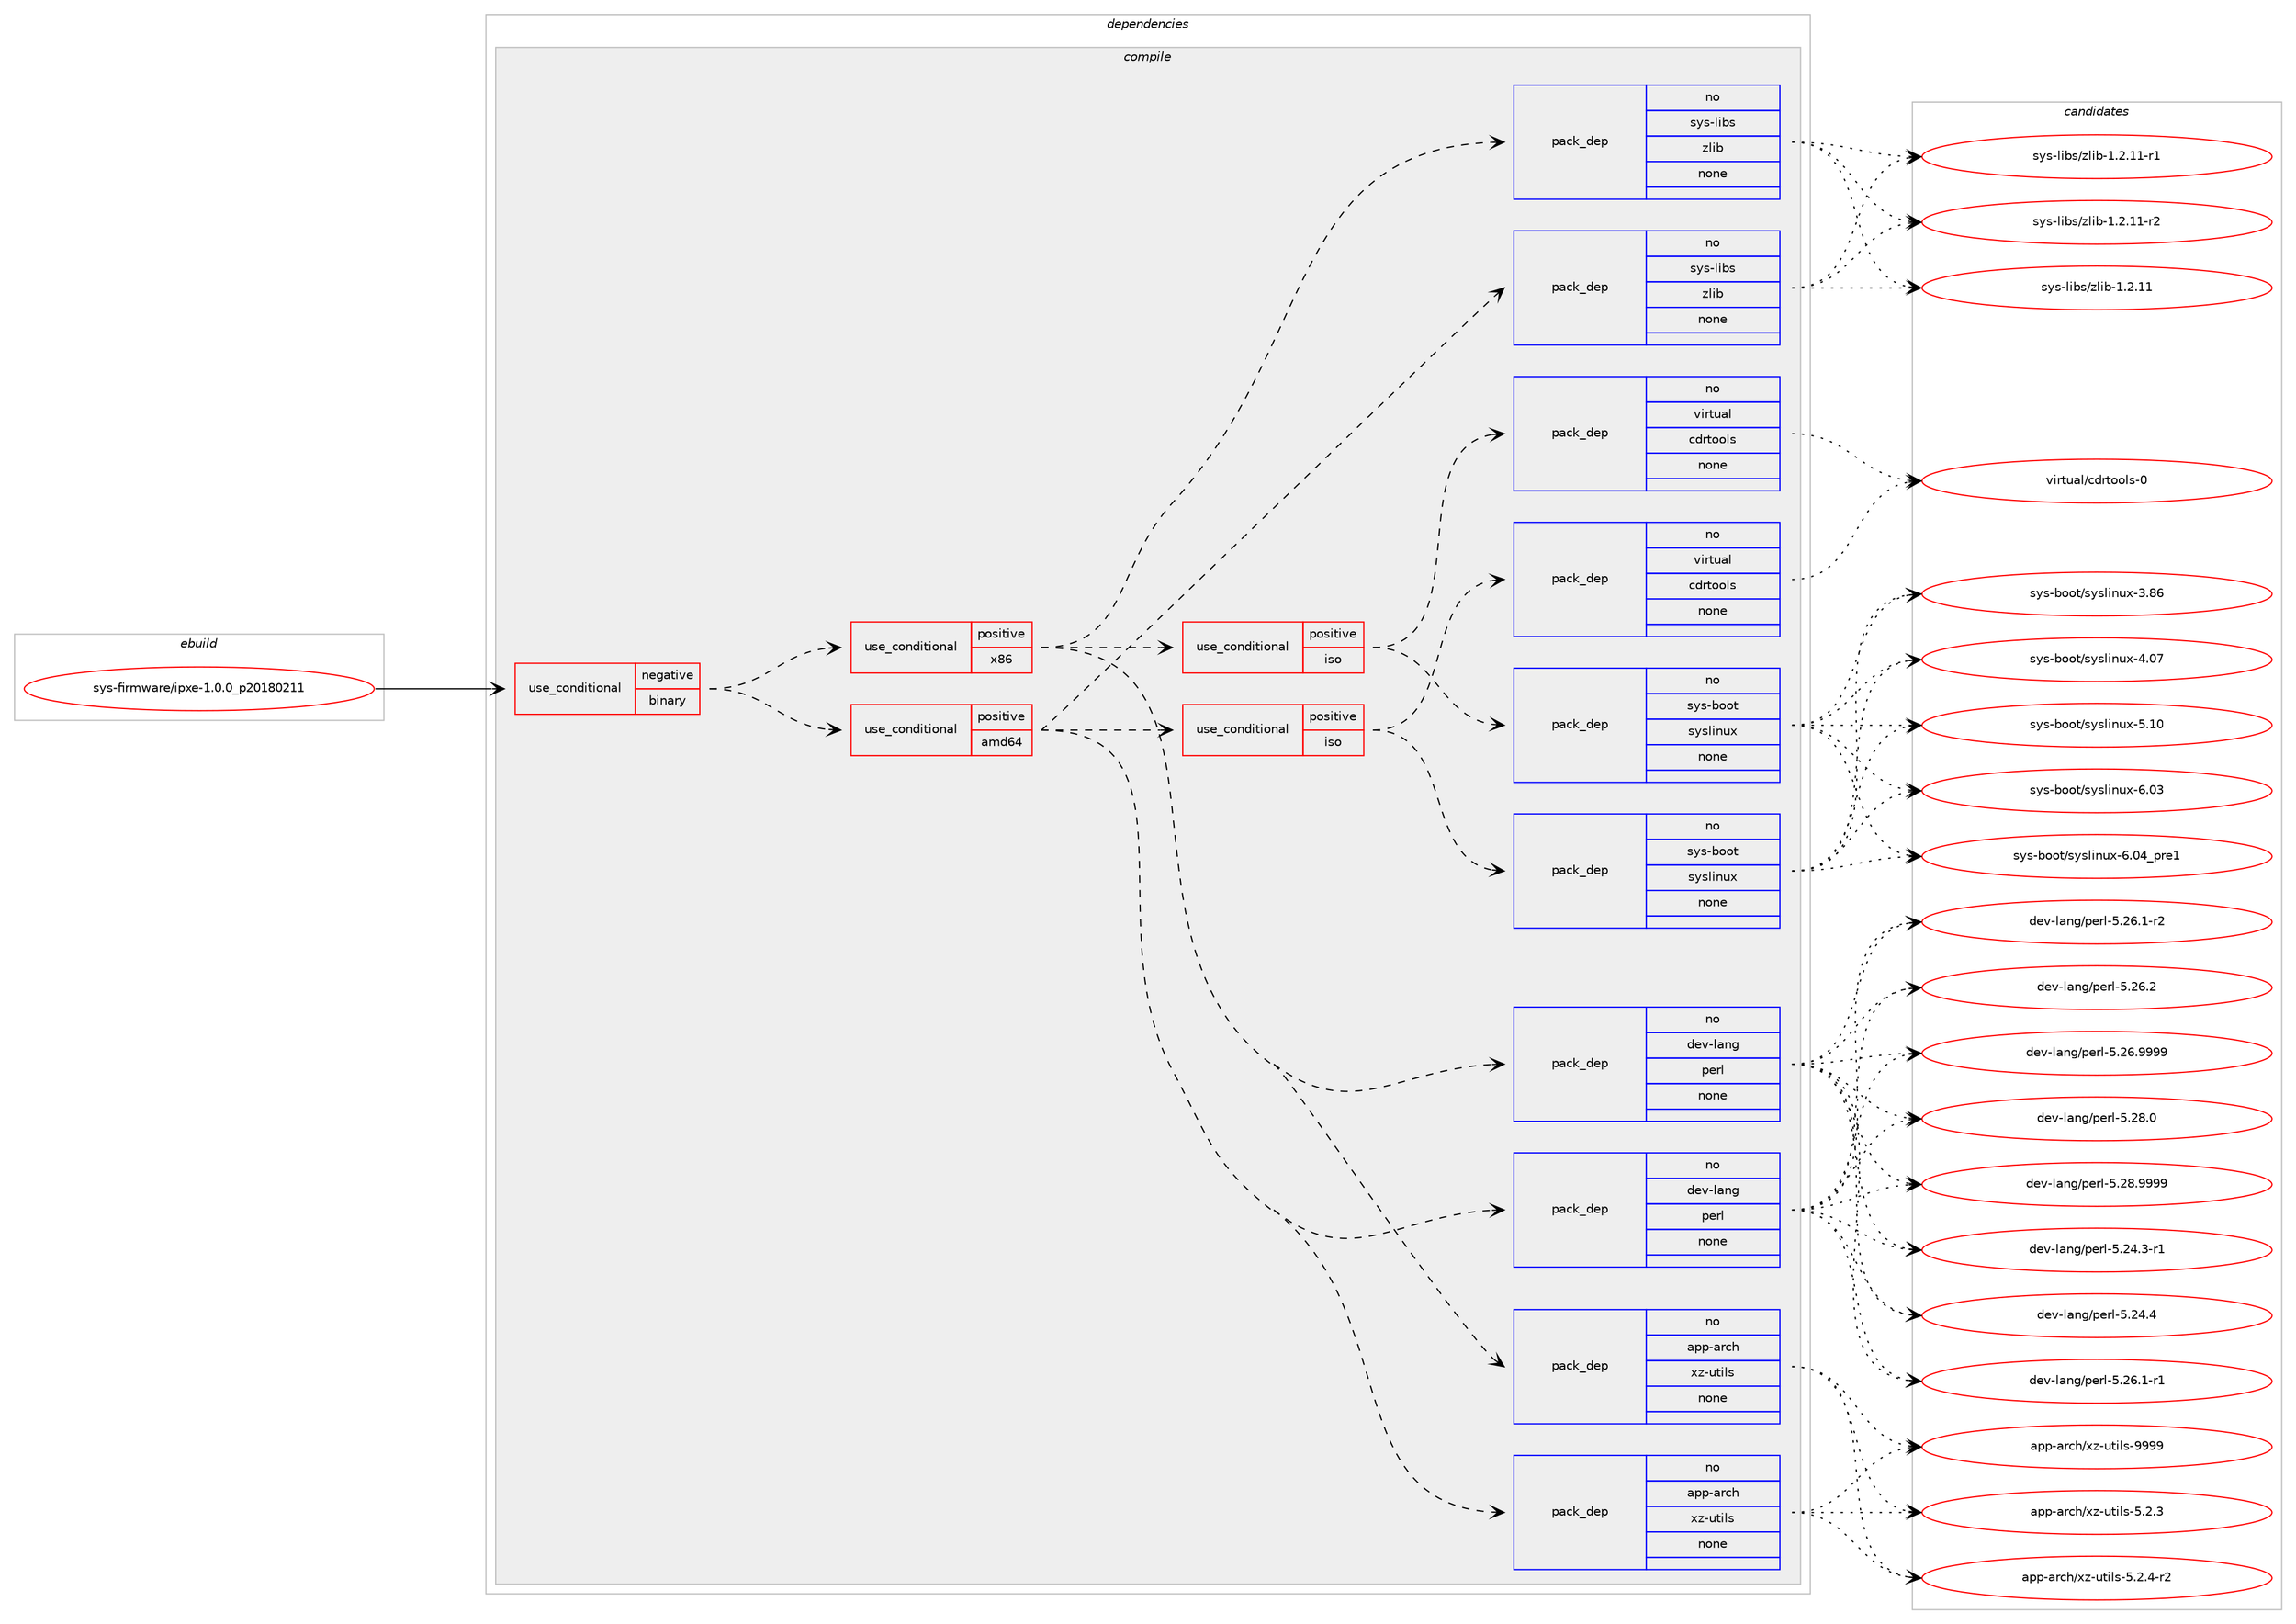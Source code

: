 digraph prolog {

# *************
# Graph options
# *************

newrank=true;
concentrate=true;
compound=true;
graph [rankdir=LR,fontname=Helvetica,fontsize=10,ranksep=1.5];#, ranksep=2.5, nodesep=0.2];
edge  [arrowhead=vee];
node  [fontname=Helvetica,fontsize=10];

# **********
# The ebuild
# **********

subgraph cluster_leftcol {
color=gray;
rank=same;
label=<<i>ebuild</i>>;
id [label="sys-firmware/ipxe-1.0.0_p20180211", color=red, width=4, href="../sys-firmware/ipxe-1.0.0_p20180211.svg"];
}

# ****************
# The dependencies
# ****************

subgraph cluster_midcol {
color=gray;
label=<<i>dependencies</i>>;
subgraph cluster_compile {
fillcolor="#eeeeee";
style=filled;
label=<<i>compile</i>>;
subgraph cond460211 {
dependency1730374 [label=<<TABLE BORDER="0" CELLBORDER="1" CELLSPACING="0" CELLPADDING="4"><TR><TD ROWSPAN="3" CELLPADDING="10">use_conditional</TD></TR><TR><TD>negative</TD></TR><TR><TD>binary</TD></TR></TABLE>>, shape=none, color=red];
subgraph cond460212 {
dependency1730375 [label=<<TABLE BORDER="0" CELLBORDER="1" CELLSPACING="0" CELLPADDING="4"><TR><TD ROWSPAN="3" CELLPADDING="10">use_conditional</TD></TR><TR><TD>positive</TD></TR><TR><TD>amd64</TD></TR></TABLE>>, shape=none, color=red];
subgraph pack1241760 {
dependency1730376 [label=<<TABLE BORDER="0" CELLBORDER="1" CELLSPACING="0" CELLPADDING="4" WIDTH="220"><TR><TD ROWSPAN="6" CELLPADDING="30">pack_dep</TD></TR><TR><TD WIDTH="110">no</TD></TR><TR><TD>app-arch</TD></TR><TR><TD>xz-utils</TD></TR><TR><TD>none</TD></TR><TR><TD></TD></TR></TABLE>>, shape=none, color=blue];
}
dependency1730375:e -> dependency1730376:w [weight=20,style="dashed",arrowhead="vee"];
subgraph pack1241761 {
dependency1730377 [label=<<TABLE BORDER="0" CELLBORDER="1" CELLSPACING="0" CELLPADDING="4" WIDTH="220"><TR><TD ROWSPAN="6" CELLPADDING="30">pack_dep</TD></TR><TR><TD WIDTH="110">no</TD></TR><TR><TD>dev-lang</TD></TR><TR><TD>perl</TD></TR><TR><TD>none</TD></TR><TR><TD></TD></TR></TABLE>>, shape=none, color=blue];
}
dependency1730375:e -> dependency1730377:w [weight=20,style="dashed",arrowhead="vee"];
subgraph pack1241762 {
dependency1730378 [label=<<TABLE BORDER="0" CELLBORDER="1" CELLSPACING="0" CELLPADDING="4" WIDTH="220"><TR><TD ROWSPAN="6" CELLPADDING="30">pack_dep</TD></TR><TR><TD WIDTH="110">no</TD></TR><TR><TD>sys-libs</TD></TR><TR><TD>zlib</TD></TR><TR><TD>none</TD></TR><TR><TD></TD></TR></TABLE>>, shape=none, color=blue];
}
dependency1730375:e -> dependency1730378:w [weight=20,style="dashed",arrowhead="vee"];
subgraph cond460213 {
dependency1730379 [label=<<TABLE BORDER="0" CELLBORDER="1" CELLSPACING="0" CELLPADDING="4"><TR><TD ROWSPAN="3" CELLPADDING="10">use_conditional</TD></TR><TR><TD>positive</TD></TR><TR><TD>iso</TD></TR></TABLE>>, shape=none, color=red];
subgraph pack1241763 {
dependency1730380 [label=<<TABLE BORDER="0" CELLBORDER="1" CELLSPACING="0" CELLPADDING="4" WIDTH="220"><TR><TD ROWSPAN="6" CELLPADDING="30">pack_dep</TD></TR><TR><TD WIDTH="110">no</TD></TR><TR><TD>sys-boot</TD></TR><TR><TD>syslinux</TD></TR><TR><TD>none</TD></TR><TR><TD></TD></TR></TABLE>>, shape=none, color=blue];
}
dependency1730379:e -> dependency1730380:w [weight=20,style="dashed",arrowhead="vee"];
subgraph pack1241764 {
dependency1730381 [label=<<TABLE BORDER="0" CELLBORDER="1" CELLSPACING="0" CELLPADDING="4" WIDTH="220"><TR><TD ROWSPAN="6" CELLPADDING="30">pack_dep</TD></TR><TR><TD WIDTH="110">no</TD></TR><TR><TD>virtual</TD></TR><TR><TD>cdrtools</TD></TR><TR><TD>none</TD></TR><TR><TD></TD></TR></TABLE>>, shape=none, color=blue];
}
dependency1730379:e -> dependency1730381:w [weight=20,style="dashed",arrowhead="vee"];
}
dependency1730375:e -> dependency1730379:w [weight=20,style="dashed",arrowhead="vee"];
}
dependency1730374:e -> dependency1730375:w [weight=20,style="dashed",arrowhead="vee"];
subgraph cond460214 {
dependency1730382 [label=<<TABLE BORDER="0" CELLBORDER="1" CELLSPACING="0" CELLPADDING="4"><TR><TD ROWSPAN="3" CELLPADDING="10">use_conditional</TD></TR><TR><TD>positive</TD></TR><TR><TD>x86</TD></TR></TABLE>>, shape=none, color=red];
subgraph pack1241765 {
dependency1730383 [label=<<TABLE BORDER="0" CELLBORDER="1" CELLSPACING="0" CELLPADDING="4" WIDTH="220"><TR><TD ROWSPAN="6" CELLPADDING="30">pack_dep</TD></TR><TR><TD WIDTH="110">no</TD></TR><TR><TD>app-arch</TD></TR><TR><TD>xz-utils</TD></TR><TR><TD>none</TD></TR><TR><TD></TD></TR></TABLE>>, shape=none, color=blue];
}
dependency1730382:e -> dependency1730383:w [weight=20,style="dashed",arrowhead="vee"];
subgraph pack1241766 {
dependency1730384 [label=<<TABLE BORDER="0" CELLBORDER="1" CELLSPACING="0" CELLPADDING="4" WIDTH="220"><TR><TD ROWSPAN="6" CELLPADDING="30">pack_dep</TD></TR><TR><TD WIDTH="110">no</TD></TR><TR><TD>dev-lang</TD></TR><TR><TD>perl</TD></TR><TR><TD>none</TD></TR><TR><TD></TD></TR></TABLE>>, shape=none, color=blue];
}
dependency1730382:e -> dependency1730384:w [weight=20,style="dashed",arrowhead="vee"];
subgraph pack1241767 {
dependency1730385 [label=<<TABLE BORDER="0" CELLBORDER="1" CELLSPACING="0" CELLPADDING="4" WIDTH="220"><TR><TD ROWSPAN="6" CELLPADDING="30">pack_dep</TD></TR><TR><TD WIDTH="110">no</TD></TR><TR><TD>sys-libs</TD></TR><TR><TD>zlib</TD></TR><TR><TD>none</TD></TR><TR><TD></TD></TR></TABLE>>, shape=none, color=blue];
}
dependency1730382:e -> dependency1730385:w [weight=20,style="dashed",arrowhead="vee"];
subgraph cond460215 {
dependency1730386 [label=<<TABLE BORDER="0" CELLBORDER="1" CELLSPACING="0" CELLPADDING="4"><TR><TD ROWSPAN="3" CELLPADDING="10">use_conditional</TD></TR><TR><TD>positive</TD></TR><TR><TD>iso</TD></TR></TABLE>>, shape=none, color=red];
subgraph pack1241768 {
dependency1730387 [label=<<TABLE BORDER="0" CELLBORDER="1" CELLSPACING="0" CELLPADDING="4" WIDTH="220"><TR><TD ROWSPAN="6" CELLPADDING="30">pack_dep</TD></TR><TR><TD WIDTH="110">no</TD></TR><TR><TD>sys-boot</TD></TR><TR><TD>syslinux</TD></TR><TR><TD>none</TD></TR><TR><TD></TD></TR></TABLE>>, shape=none, color=blue];
}
dependency1730386:e -> dependency1730387:w [weight=20,style="dashed",arrowhead="vee"];
subgraph pack1241769 {
dependency1730388 [label=<<TABLE BORDER="0" CELLBORDER="1" CELLSPACING="0" CELLPADDING="4" WIDTH="220"><TR><TD ROWSPAN="6" CELLPADDING="30">pack_dep</TD></TR><TR><TD WIDTH="110">no</TD></TR><TR><TD>virtual</TD></TR><TR><TD>cdrtools</TD></TR><TR><TD>none</TD></TR><TR><TD></TD></TR></TABLE>>, shape=none, color=blue];
}
dependency1730386:e -> dependency1730388:w [weight=20,style="dashed",arrowhead="vee"];
}
dependency1730382:e -> dependency1730386:w [weight=20,style="dashed",arrowhead="vee"];
}
dependency1730374:e -> dependency1730382:w [weight=20,style="dashed",arrowhead="vee"];
}
id:e -> dependency1730374:w [weight=20,style="solid",arrowhead="vee"];
}
subgraph cluster_compileandrun {
fillcolor="#eeeeee";
style=filled;
label=<<i>compile and run</i>>;
}
subgraph cluster_run {
fillcolor="#eeeeee";
style=filled;
label=<<i>run</i>>;
}
}

# **************
# The candidates
# **************

subgraph cluster_choices {
rank=same;
color=gray;
label=<<i>candidates</i>>;

subgraph choice1241760 {
color=black;
nodesep=1;
choice971121124597114991044712012245117116105108115455346504651 [label="app-arch/xz-utils-5.2.3", color=red, width=4,href="../app-arch/xz-utils-5.2.3.svg"];
choice9711211245971149910447120122451171161051081154553465046524511450 [label="app-arch/xz-utils-5.2.4-r2", color=red, width=4,href="../app-arch/xz-utils-5.2.4-r2.svg"];
choice9711211245971149910447120122451171161051081154557575757 [label="app-arch/xz-utils-9999", color=red, width=4,href="../app-arch/xz-utils-9999.svg"];
dependency1730376:e -> choice971121124597114991044712012245117116105108115455346504651:w [style=dotted,weight="100"];
dependency1730376:e -> choice9711211245971149910447120122451171161051081154553465046524511450:w [style=dotted,weight="100"];
dependency1730376:e -> choice9711211245971149910447120122451171161051081154557575757:w [style=dotted,weight="100"];
}
subgraph choice1241761 {
color=black;
nodesep=1;
choice100101118451089711010347112101114108455346505246514511449 [label="dev-lang/perl-5.24.3-r1", color=red, width=4,href="../dev-lang/perl-5.24.3-r1.svg"];
choice10010111845108971101034711210111410845534650524652 [label="dev-lang/perl-5.24.4", color=red, width=4,href="../dev-lang/perl-5.24.4.svg"];
choice100101118451089711010347112101114108455346505446494511449 [label="dev-lang/perl-5.26.1-r1", color=red, width=4,href="../dev-lang/perl-5.26.1-r1.svg"];
choice100101118451089711010347112101114108455346505446494511450 [label="dev-lang/perl-5.26.1-r2", color=red, width=4,href="../dev-lang/perl-5.26.1-r2.svg"];
choice10010111845108971101034711210111410845534650544650 [label="dev-lang/perl-5.26.2", color=red, width=4,href="../dev-lang/perl-5.26.2.svg"];
choice10010111845108971101034711210111410845534650544657575757 [label="dev-lang/perl-5.26.9999", color=red, width=4,href="../dev-lang/perl-5.26.9999.svg"];
choice10010111845108971101034711210111410845534650564648 [label="dev-lang/perl-5.28.0", color=red, width=4,href="../dev-lang/perl-5.28.0.svg"];
choice10010111845108971101034711210111410845534650564657575757 [label="dev-lang/perl-5.28.9999", color=red, width=4,href="../dev-lang/perl-5.28.9999.svg"];
dependency1730377:e -> choice100101118451089711010347112101114108455346505246514511449:w [style=dotted,weight="100"];
dependency1730377:e -> choice10010111845108971101034711210111410845534650524652:w [style=dotted,weight="100"];
dependency1730377:e -> choice100101118451089711010347112101114108455346505446494511449:w [style=dotted,weight="100"];
dependency1730377:e -> choice100101118451089711010347112101114108455346505446494511450:w [style=dotted,weight="100"];
dependency1730377:e -> choice10010111845108971101034711210111410845534650544650:w [style=dotted,weight="100"];
dependency1730377:e -> choice10010111845108971101034711210111410845534650544657575757:w [style=dotted,weight="100"];
dependency1730377:e -> choice10010111845108971101034711210111410845534650564648:w [style=dotted,weight="100"];
dependency1730377:e -> choice10010111845108971101034711210111410845534650564657575757:w [style=dotted,weight="100"];
}
subgraph choice1241762 {
color=black;
nodesep=1;
choice1151211154510810598115471221081059845494650464949 [label="sys-libs/zlib-1.2.11", color=red, width=4,href="../sys-libs/zlib-1.2.11.svg"];
choice11512111545108105981154712210810598454946504649494511449 [label="sys-libs/zlib-1.2.11-r1", color=red, width=4,href="../sys-libs/zlib-1.2.11-r1.svg"];
choice11512111545108105981154712210810598454946504649494511450 [label="sys-libs/zlib-1.2.11-r2", color=red, width=4,href="../sys-libs/zlib-1.2.11-r2.svg"];
dependency1730378:e -> choice1151211154510810598115471221081059845494650464949:w [style=dotted,weight="100"];
dependency1730378:e -> choice11512111545108105981154712210810598454946504649494511449:w [style=dotted,weight="100"];
dependency1730378:e -> choice11512111545108105981154712210810598454946504649494511450:w [style=dotted,weight="100"];
}
subgraph choice1241763 {
color=black;
nodesep=1;
choice1151211154598111111116471151211151081051101171204551465654 [label="sys-boot/syslinux-3.86", color=red, width=4,href="../sys-boot/syslinux-3.86.svg"];
choice1151211154598111111116471151211151081051101171204552464855 [label="sys-boot/syslinux-4.07", color=red, width=4,href="../sys-boot/syslinux-4.07.svg"];
choice1151211154598111111116471151211151081051101171204553464948 [label="sys-boot/syslinux-5.10", color=red, width=4,href="../sys-boot/syslinux-5.10.svg"];
choice1151211154598111111116471151211151081051101171204554464851 [label="sys-boot/syslinux-6.03", color=red, width=4,href="../sys-boot/syslinux-6.03.svg"];
choice11512111545981111111164711512111510810511011712045544648529511211410149 [label="sys-boot/syslinux-6.04_pre1", color=red, width=4,href="../sys-boot/syslinux-6.04_pre1.svg"];
dependency1730380:e -> choice1151211154598111111116471151211151081051101171204551465654:w [style=dotted,weight="100"];
dependency1730380:e -> choice1151211154598111111116471151211151081051101171204552464855:w [style=dotted,weight="100"];
dependency1730380:e -> choice1151211154598111111116471151211151081051101171204553464948:w [style=dotted,weight="100"];
dependency1730380:e -> choice1151211154598111111116471151211151081051101171204554464851:w [style=dotted,weight="100"];
dependency1730380:e -> choice11512111545981111111164711512111510810511011712045544648529511211410149:w [style=dotted,weight="100"];
}
subgraph choice1241764 {
color=black;
nodesep=1;
choice1181051141161179710847991001141161111111081154548 [label="virtual/cdrtools-0", color=red, width=4,href="../virtual/cdrtools-0.svg"];
dependency1730381:e -> choice1181051141161179710847991001141161111111081154548:w [style=dotted,weight="100"];
}
subgraph choice1241765 {
color=black;
nodesep=1;
choice971121124597114991044712012245117116105108115455346504651 [label="app-arch/xz-utils-5.2.3", color=red, width=4,href="../app-arch/xz-utils-5.2.3.svg"];
choice9711211245971149910447120122451171161051081154553465046524511450 [label="app-arch/xz-utils-5.2.4-r2", color=red, width=4,href="../app-arch/xz-utils-5.2.4-r2.svg"];
choice9711211245971149910447120122451171161051081154557575757 [label="app-arch/xz-utils-9999", color=red, width=4,href="../app-arch/xz-utils-9999.svg"];
dependency1730383:e -> choice971121124597114991044712012245117116105108115455346504651:w [style=dotted,weight="100"];
dependency1730383:e -> choice9711211245971149910447120122451171161051081154553465046524511450:w [style=dotted,weight="100"];
dependency1730383:e -> choice9711211245971149910447120122451171161051081154557575757:w [style=dotted,weight="100"];
}
subgraph choice1241766 {
color=black;
nodesep=1;
choice100101118451089711010347112101114108455346505246514511449 [label="dev-lang/perl-5.24.3-r1", color=red, width=4,href="../dev-lang/perl-5.24.3-r1.svg"];
choice10010111845108971101034711210111410845534650524652 [label="dev-lang/perl-5.24.4", color=red, width=4,href="../dev-lang/perl-5.24.4.svg"];
choice100101118451089711010347112101114108455346505446494511449 [label="dev-lang/perl-5.26.1-r1", color=red, width=4,href="../dev-lang/perl-5.26.1-r1.svg"];
choice100101118451089711010347112101114108455346505446494511450 [label="dev-lang/perl-5.26.1-r2", color=red, width=4,href="../dev-lang/perl-5.26.1-r2.svg"];
choice10010111845108971101034711210111410845534650544650 [label="dev-lang/perl-5.26.2", color=red, width=4,href="../dev-lang/perl-5.26.2.svg"];
choice10010111845108971101034711210111410845534650544657575757 [label="dev-lang/perl-5.26.9999", color=red, width=4,href="../dev-lang/perl-5.26.9999.svg"];
choice10010111845108971101034711210111410845534650564648 [label="dev-lang/perl-5.28.0", color=red, width=4,href="../dev-lang/perl-5.28.0.svg"];
choice10010111845108971101034711210111410845534650564657575757 [label="dev-lang/perl-5.28.9999", color=red, width=4,href="../dev-lang/perl-5.28.9999.svg"];
dependency1730384:e -> choice100101118451089711010347112101114108455346505246514511449:w [style=dotted,weight="100"];
dependency1730384:e -> choice10010111845108971101034711210111410845534650524652:w [style=dotted,weight="100"];
dependency1730384:e -> choice100101118451089711010347112101114108455346505446494511449:w [style=dotted,weight="100"];
dependency1730384:e -> choice100101118451089711010347112101114108455346505446494511450:w [style=dotted,weight="100"];
dependency1730384:e -> choice10010111845108971101034711210111410845534650544650:w [style=dotted,weight="100"];
dependency1730384:e -> choice10010111845108971101034711210111410845534650544657575757:w [style=dotted,weight="100"];
dependency1730384:e -> choice10010111845108971101034711210111410845534650564648:w [style=dotted,weight="100"];
dependency1730384:e -> choice10010111845108971101034711210111410845534650564657575757:w [style=dotted,weight="100"];
}
subgraph choice1241767 {
color=black;
nodesep=1;
choice1151211154510810598115471221081059845494650464949 [label="sys-libs/zlib-1.2.11", color=red, width=4,href="../sys-libs/zlib-1.2.11.svg"];
choice11512111545108105981154712210810598454946504649494511449 [label="sys-libs/zlib-1.2.11-r1", color=red, width=4,href="../sys-libs/zlib-1.2.11-r1.svg"];
choice11512111545108105981154712210810598454946504649494511450 [label="sys-libs/zlib-1.2.11-r2", color=red, width=4,href="../sys-libs/zlib-1.2.11-r2.svg"];
dependency1730385:e -> choice1151211154510810598115471221081059845494650464949:w [style=dotted,weight="100"];
dependency1730385:e -> choice11512111545108105981154712210810598454946504649494511449:w [style=dotted,weight="100"];
dependency1730385:e -> choice11512111545108105981154712210810598454946504649494511450:w [style=dotted,weight="100"];
}
subgraph choice1241768 {
color=black;
nodesep=1;
choice1151211154598111111116471151211151081051101171204551465654 [label="sys-boot/syslinux-3.86", color=red, width=4,href="../sys-boot/syslinux-3.86.svg"];
choice1151211154598111111116471151211151081051101171204552464855 [label="sys-boot/syslinux-4.07", color=red, width=4,href="../sys-boot/syslinux-4.07.svg"];
choice1151211154598111111116471151211151081051101171204553464948 [label="sys-boot/syslinux-5.10", color=red, width=4,href="../sys-boot/syslinux-5.10.svg"];
choice1151211154598111111116471151211151081051101171204554464851 [label="sys-boot/syslinux-6.03", color=red, width=4,href="../sys-boot/syslinux-6.03.svg"];
choice11512111545981111111164711512111510810511011712045544648529511211410149 [label="sys-boot/syslinux-6.04_pre1", color=red, width=4,href="../sys-boot/syslinux-6.04_pre1.svg"];
dependency1730387:e -> choice1151211154598111111116471151211151081051101171204551465654:w [style=dotted,weight="100"];
dependency1730387:e -> choice1151211154598111111116471151211151081051101171204552464855:w [style=dotted,weight="100"];
dependency1730387:e -> choice1151211154598111111116471151211151081051101171204553464948:w [style=dotted,weight="100"];
dependency1730387:e -> choice1151211154598111111116471151211151081051101171204554464851:w [style=dotted,weight="100"];
dependency1730387:e -> choice11512111545981111111164711512111510810511011712045544648529511211410149:w [style=dotted,weight="100"];
}
subgraph choice1241769 {
color=black;
nodesep=1;
choice1181051141161179710847991001141161111111081154548 [label="virtual/cdrtools-0", color=red, width=4,href="../virtual/cdrtools-0.svg"];
dependency1730388:e -> choice1181051141161179710847991001141161111111081154548:w [style=dotted,weight="100"];
}
}

}
